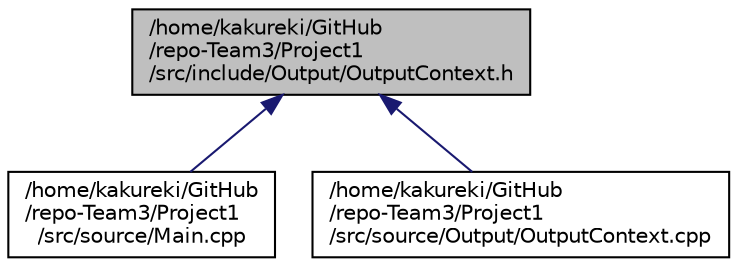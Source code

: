 digraph "/home/kakureki/GitHub/repo-Team3/Project1/src/include/Output/OutputContext.h"
{
 // LATEX_PDF_SIZE
  edge [fontname="Helvetica",fontsize="10",labelfontname="Helvetica",labelfontsize="10"];
  node [fontname="Helvetica",fontsize="10",shape=record];
  Node1 [label="/home/kakureki/GitHub\l/repo-Team3/Project1\l/src/include/Output/OutputContext.h",height=0.2,width=0.4,color="black", fillcolor="grey75", style="filled", fontcolor="black",tooltip="The class that handles running all output formats."];
  Node1 -> Node2 [dir="back",color="midnightblue",fontsize="10",style="solid",fontname="Helvetica"];
  Node2 [label="/home/kakureki/GitHub\l/repo-Team3/Project1\l/src/source/Main.cpp",height=0.2,width=0.4,color="black", fillcolor="white", style="filled",URL="$Main_8cpp.html",tooltip="The entry point for the voting system."];
  Node1 -> Node3 [dir="back",color="midnightblue",fontsize="10",style="solid",fontname="Helvetica"];
  Node3 [label="/home/kakureki/GitHub\l/repo-Team3/Project1\l/src/source/Output/OutputContext.cpp",height=0.2,width=0.4,color="black", fillcolor="white", style="filled",URL="$OutputContext_8cpp.html",tooltip="The class that handles running all output formats."];
}
